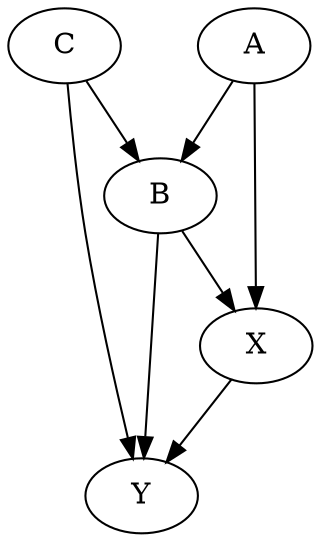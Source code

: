 digraph {
"C" ["latent"=""]
"A" []
"B" []
"X" ["exposure"=""]
"Y" ["outcome"=""]
"A" -> "B"
"A" -> "X"
"B" -> "X"
"X" -> "Y"
"C" -> "B"
"B" -> "Y"
"C" -> "Y"
}